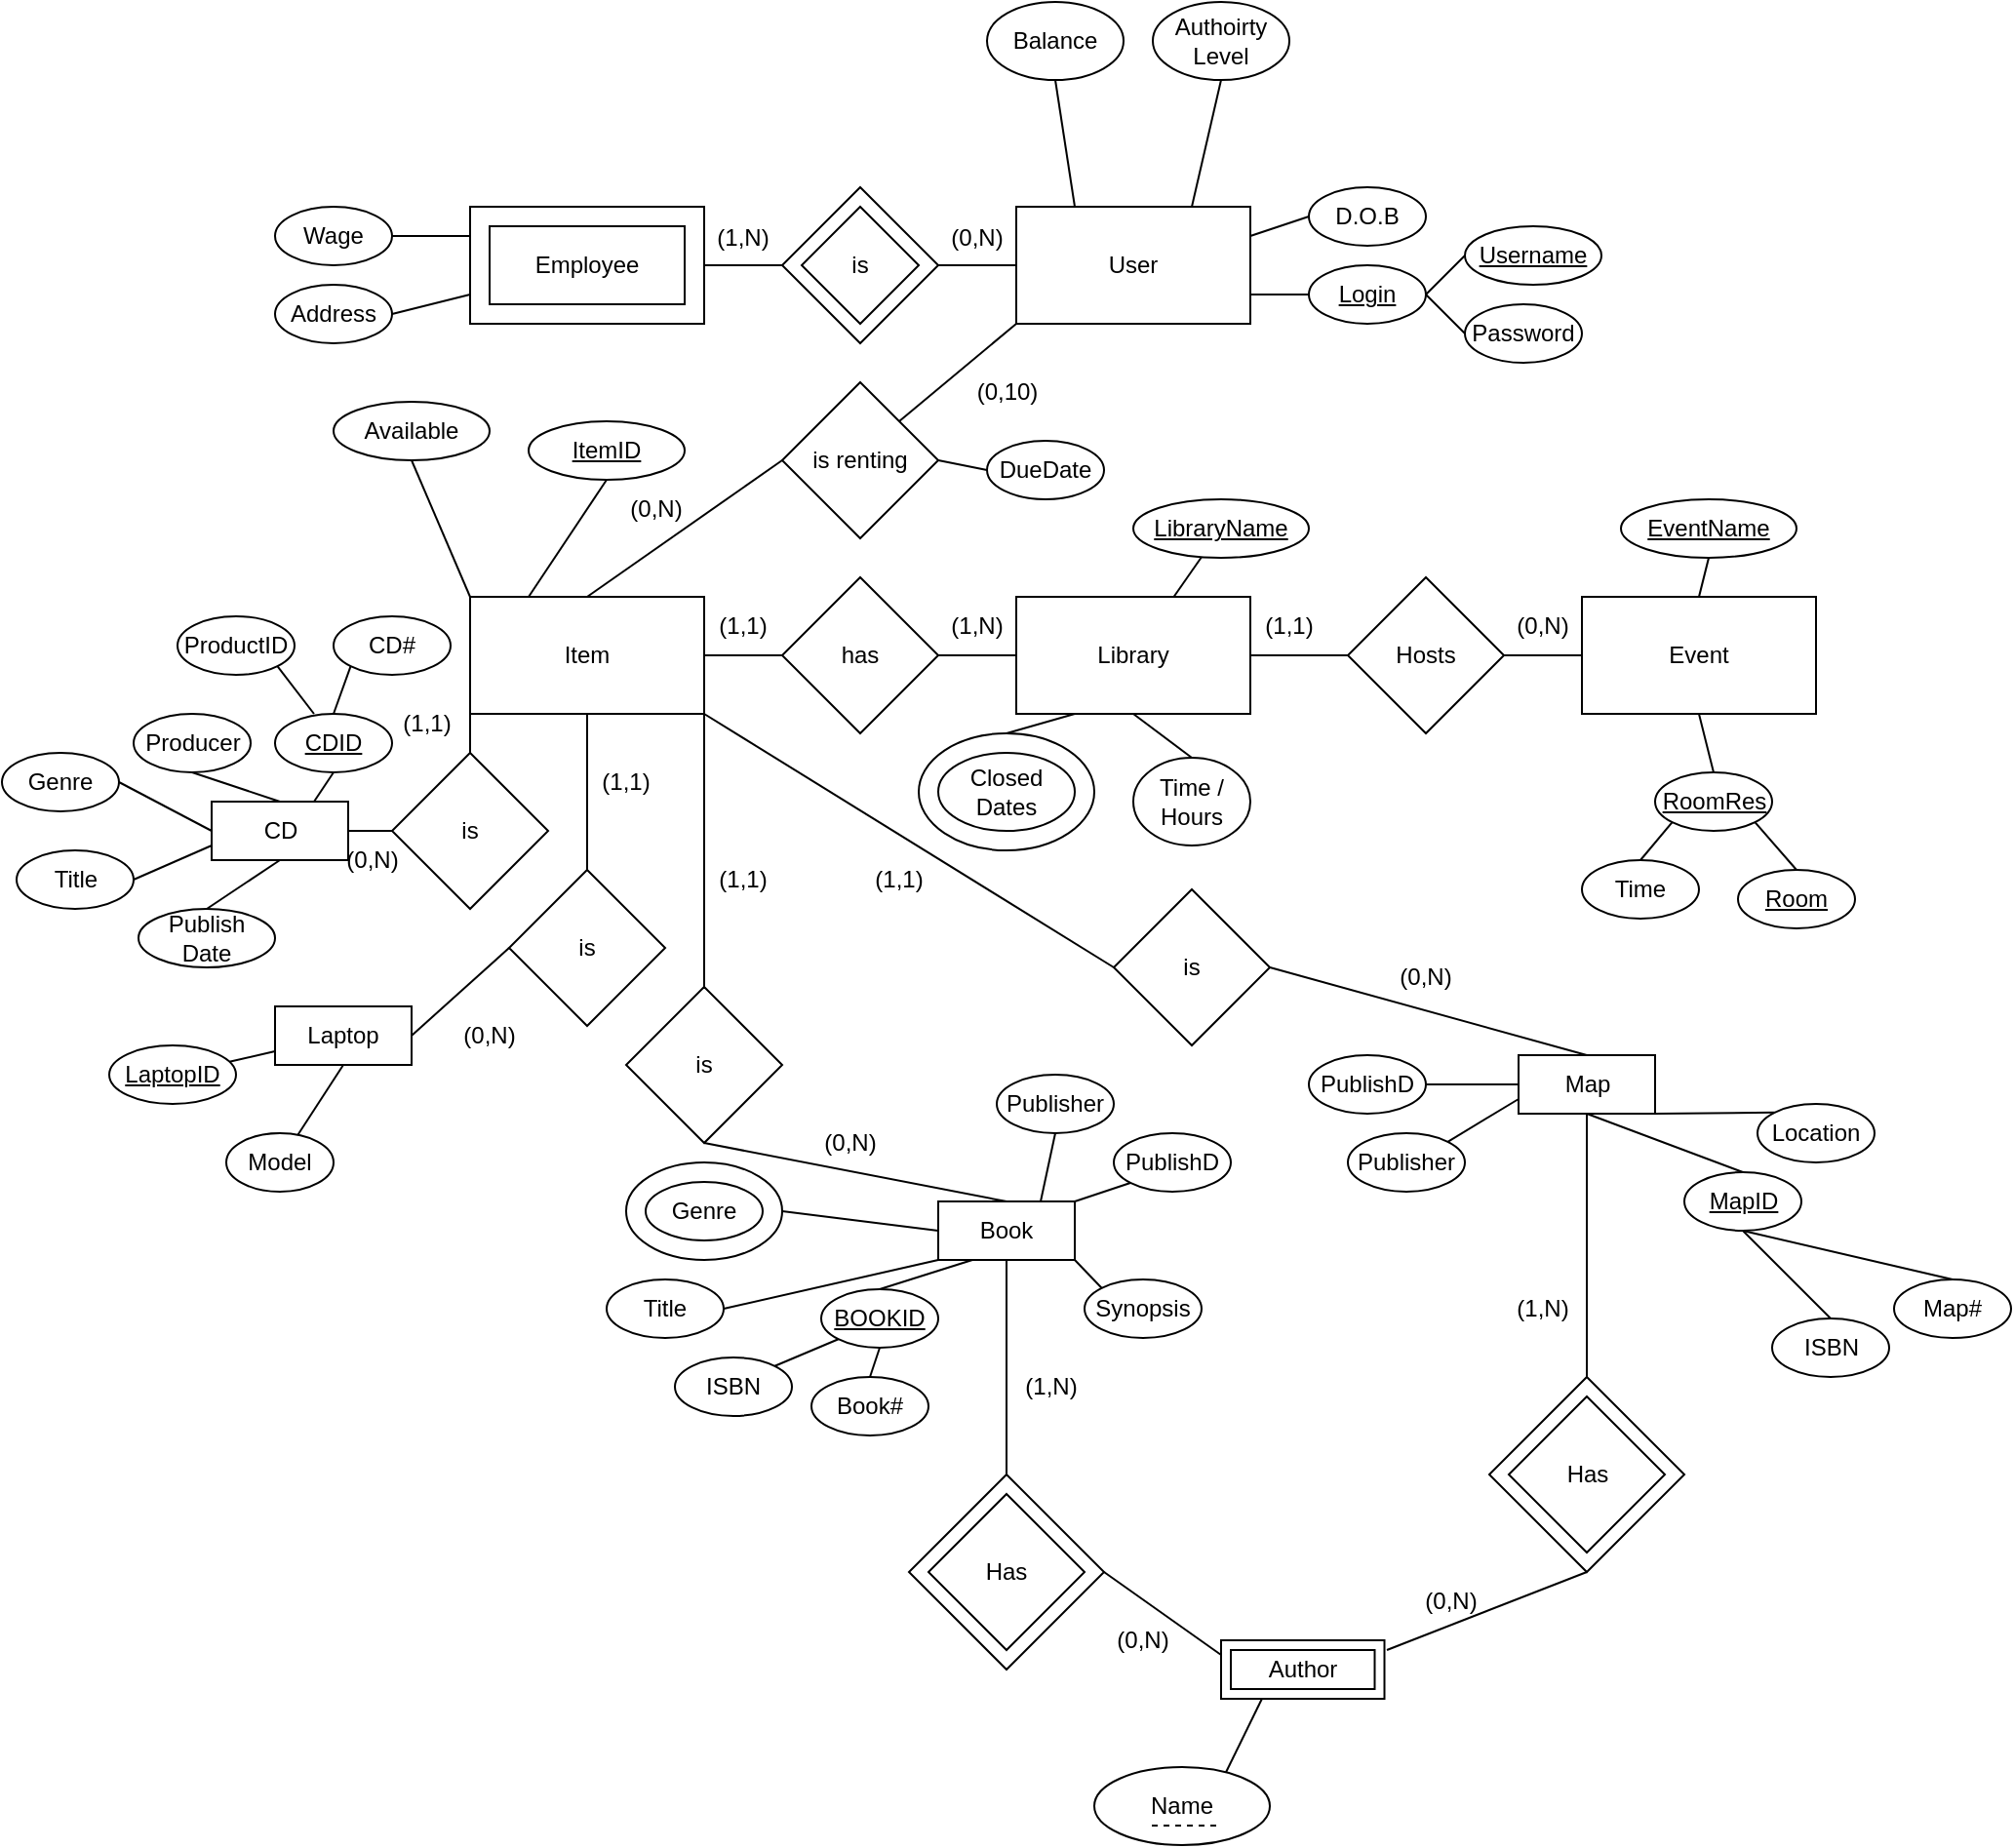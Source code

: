 <mxfile>
    <diagram id="7cVWoikjw2al0mrFs_u3" name="Page-1">
        <mxGraphModel dx="1295" dy="1372" grid="1" gridSize="10" guides="1" tooltips="1" connect="1" arrows="1" fold="1" page="1" pageScale="1" pageWidth="850" pageHeight="1100" math="0" shadow="0">
            <root>
                <mxCell id="0"/>
                <mxCell id="1" parent="0"/>
                <mxCell id="243" value="" style="rhombus;whiteSpace=wrap;html=1;" vertex="1" parent="1">
                    <mxGeometry x="360" y="80" width="80" height="80" as="geometry"/>
                </mxCell>
                <mxCell id="116" value="(0,N)" style="text;html=1;strokeColor=none;fillColor=none;align=center;verticalAlign=middle;whiteSpace=wrap;rounded=0;" parent="1" vertex="1">
                    <mxGeometry x="430" y="91" width="60" height="30" as="geometry"/>
                </mxCell>
                <mxCell id="115" value="(1,N)" style="text;html=1;strokeColor=none;fillColor=none;align=center;verticalAlign=middle;whiteSpace=wrap;rounded=0;" parent="1" vertex="1">
                    <mxGeometry x="310" y="91" width="60" height="30" as="geometry"/>
                </mxCell>
                <mxCell id="231" value="" style="rhombus;whiteSpace=wrap;html=1;" vertex="1" parent="1">
                    <mxGeometry x="722.5" y="690" width="100" height="100" as="geometry"/>
                </mxCell>
                <mxCell id="230" value="" style="rounded=0;whiteSpace=wrap;html=1;" vertex="1" parent="1">
                    <mxGeometry x="585" y="825" width="83.75" height="30" as="geometry"/>
                </mxCell>
                <mxCell id="229" value="" style="rhombus;whiteSpace=wrap;html=1;" vertex="1" parent="1">
                    <mxGeometry x="425" y="740" width="100" height="100" as="geometry"/>
                </mxCell>
                <mxCell id="59" style="edgeStyle=none;html=1;exitX=1;exitY=0.5;exitDx=0;exitDy=0;entryX=0;entryY=0.5;entryDx=0;entryDy=0;endArrow=none;endFill=0;" parent="1" source="2" target="58" edge="1">
                    <mxGeometry relative="1" as="geometry"/>
                </mxCell>
                <mxCell id="2" value="Library" style="rounded=0;whiteSpace=wrap;html=1;" parent="1" vertex="1">
                    <mxGeometry x="480" y="290" width="120" height="60" as="geometry"/>
                </mxCell>
                <mxCell id="49" style="edgeStyle=none;html=1;exitX=1;exitY=0.5;exitDx=0;exitDy=0;entryX=0;entryY=0.5;entryDx=0;entryDy=0;endArrow=none;endFill=0;" parent="1" source="3" target="2" edge="1">
                    <mxGeometry relative="1" as="geometry"/>
                </mxCell>
                <mxCell id="3" value="has" style="rhombus;whiteSpace=wrap;html=1;" parent="1" vertex="1">
                    <mxGeometry x="360" y="280" width="80" height="80" as="geometry"/>
                </mxCell>
                <mxCell id="8" value="Time / Hours" style="ellipse;whiteSpace=wrap;html=1;" parent="1" vertex="1">
                    <mxGeometry x="540" y="372.5" width="60" height="45" as="geometry"/>
                </mxCell>
                <mxCell id="10" value="" style="endArrow=none;html=1;entryX=0.5;entryY=0;entryDx=0;entryDy=0;exitX=0.5;exitY=1;exitDx=0;exitDy=0;" parent="1" source="2" target="8" edge="1">
                    <mxGeometry width="50" height="50" relative="1" as="geometry">
                        <mxPoint x="520" y="360" as="sourcePoint"/>
                        <mxPoint x="480" y="380" as="targetPoint"/>
                    </mxGeometry>
                </mxCell>
                <mxCell id="12" value="" style="rounded=0;whiteSpace=wrap;html=1;" parent="1" vertex="1">
                    <mxGeometry x="200" y="90" width="120" height="60" as="geometry"/>
                </mxCell>
                <mxCell id="14" value="Wage" style="ellipse;whiteSpace=wrap;html=1;" parent="1" vertex="1">
                    <mxGeometry x="100" y="90" width="60" height="30" as="geometry"/>
                </mxCell>
                <mxCell id="16" value="Address" style="ellipse;whiteSpace=wrap;html=1;" parent="1" vertex="1">
                    <mxGeometry x="100" y="130" width="60" height="30" as="geometry"/>
                </mxCell>
                <mxCell id="23" value="" style="endArrow=none;html=1;exitX=1;exitY=0.5;exitDx=0;exitDy=0;entryX=0;entryY=0.75;entryDx=0;entryDy=0;" parent="1" source="16" target="12" edge="1">
                    <mxGeometry width="50" height="50" relative="1" as="geometry">
                        <mxPoint x="50" y="310" as="sourcePoint"/>
                        <mxPoint x="200" y="140" as="targetPoint"/>
                    </mxGeometry>
                </mxCell>
                <mxCell id="24" value="" style="endArrow=none;html=1;exitX=1;exitY=0.5;exitDx=0;exitDy=0;entryX=0;entryY=0.25;entryDx=0;entryDy=0;" parent="1" source="14" target="12" edge="1">
                    <mxGeometry width="50" height="50" relative="1" as="geometry">
                        <mxPoint x="50" y="340" as="sourcePoint"/>
                        <mxPoint x="200" y="105" as="targetPoint"/>
                    </mxGeometry>
                </mxCell>
                <mxCell id="44" style="edgeStyle=none;html=1;exitX=1;exitY=0.5;exitDx=0;exitDy=0;entryX=0;entryY=0.5;entryDx=0;entryDy=0;endArrow=none;endFill=0;" parent="1" source="243" target="29" edge="1">
                    <mxGeometry relative="1" as="geometry"/>
                </mxCell>
                <mxCell id="28" value="is" style="rhombus;whiteSpace=wrap;html=1;" parent="1" vertex="1">
                    <mxGeometry x="370" y="90" width="60" height="60" as="geometry"/>
                </mxCell>
                <mxCell id="141" style="edgeStyle=none;html=1;entryX=1;entryY=0;entryDx=0;entryDy=0;endArrow=none;endFill=0;exitX=0;exitY=1;exitDx=0;exitDy=0;" parent="1" source="29" target="140" edge="1">
                    <mxGeometry relative="1" as="geometry"/>
                </mxCell>
                <mxCell id="29" value="User" style="rounded=0;whiteSpace=wrap;html=1;" parent="1" vertex="1">
                    <mxGeometry x="480" y="90" width="120" height="60" as="geometry"/>
                </mxCell>
                <mxCell id="42" style="edgeStyle=none;html=1;exitX=0;exitY=0.5;exitDx=0;exitDy=0;entryX=1;entryY=0.5;entryDx=0;entryDy=0;endArrow=none;endFill=0;" parent="1" source="31" target="33" edge="1">
                    <mxGeometry relative="1" as="geometry"/>
                </mxCell>
                <mxCell id="31" value="Username" style="ellipse;whiteSpace=wrap;html=1;fontStyle=4" parent="1" vertex="1">
                    <mxGeometry x="710" y="100" width="70" height="30" as="geometry"/>
                </mxCell>
                <mxCell id="33" value="Login" style="ellipse;whiteSpace=wrap;html=1;fontStyle=4" parent="1" vertex="1">
                    <mxGeometry x="630" y="120" width="60" height="30" as="geometry"/>
                </mxCell>
                <mxCell id="41" style="edgeStyle=none;html=1;exitX=0;exitY=0.5;exitDx=0;exitDy=0;entryX=1;entryY=0.5;entryDx=0;entryDy=0;endArrow=none;endFill=0;" parent="1" source="34" target="33" edge="1">
                    <mxGeometry relative="1" as="geometry"/>
                </mxCell>
                <mxCell id="34" value="Password" style="ellipse;whiteSpace=wrap;html=1;fontStyle=0" parent="1" vertex="1">
                    <mxGeometry x="710" y="140" width="60" height="30" as="geometry"/>
                </mxCell>
                <mxCell id="40" style="edgeStyle=none;html=1;exitX=0;exitY=0.5;exitDx=0;exitDy=0;entryX=1;entryY=0.25;entryDx=0;entryDy=0;endArrow=none;endFill=0;" parent="1" source="35" target="29" edge="1">
                    <mxGeometry relative="1" as="geometry"/>
                </mxCell>
                <mxCell id="35" value="D.O.B" style="ellipse;whiteSpace=wrap;html=1;" parent="1" vertex="1">
                    <mxGeometry x="630" y="80" width="60" height="30" as="geometry"/>
                </mxCell>
                <mxCell id="36" value="Authoirty Level" style="ellipse;whiteSpace=wrap;html=1;" parent="1" vertex="1">
                    <mxGeometry x="550" y="-15" width="70" height="40" as="geometry"/>
                </mxCell>
                <mxCell id="38" value="" style="endArrow=none;html=1;entryX=0.5;entryY=1;entryDx=0;entryDy=0;exitX=0.75;exitY=0;exitDx=0;exitDy=0;" parent="1" source="29" target="36" edge="1">
                    <mxGeometry width="50" height="50" relative="1" as="geometry">
                        <mxPoint x="570" y="90" as="sourcePoint"/>
                        <mxPoint x="570" y="210" as="targetPoint"/>
                    </mxGeometry>
                </mxCell>
                <mxCell id="39" value="" style="endArrow=none;html=1;entryX=1;entryY=0.75;entryDx=0;entryDy=0;exitX=0;exitY=0.5;exitDx=0;exitDy=0;" parent="1" source="33" target="29" edge="1">
                    <mxGeometry width="50" height="50" relative="1" as="geometry">
                        <mxPoint x="520" y="100" as="sourcePoint"/>
                        <mxPoint x="510" y="70" as="targetPoint"/>
                    </mxGeometry>
                </mxCell>
                <mxCell id="48" style="edgeStyle=none;html=1;exitX=1;exitY=0.5;exitDx=0;exitDy=0;entryX=0;entryY=0.5;entryDx=0;entryDy=0;endArrow=none;endFill=0;" parent="1" source="45" target="3" edge="1">
                    <mxGeometry relative="1" as="geometry">
                        <Array as="points"/>
                    </mxGeometry>
                </mxCell>
                <mxCell id="123" style="edgeStyle=none;html=1;entryX=0.5;entryY=0;entryDx=0;entryDy=0;endArrow=none;endFill=0;exitX=1;exitY=1;exitDx=0;exitDy=0;" parent="1" source="45" target="121" edge="1">
                    <mxGeometry relative="1" as="geometry">
                        <mxPoint x="300" y="360" as="sourcePoint"/>
                    </mxGeometry>
                </mxCell>
                <mxCell id="45" value="Item" style="rounded=0;whiteSpace=wrap;html=1;" parent="1" vertex="1">
                    <mxGeometry x="200" y="290" width="120" height="60" as="geometry"/>
                </mxCell>
                <mxCell id="46" value="" style="html=1;endArrow=none;endFill=0;entryX=0;entryY=0.5;entryDx=0;entryDy=0;exitX=1;exitY=0.5;exitDx=0;exitDy=0;" parent="1" source="12" target="243" edge="1">
                    <mxGeometry width="100" relative="1" as="geometry">
                        <mxPoint x="250" y="240" as="sourcePoint"/>
                        <mxPoint x="350" y="240" as="targetPoint"/>
                    </mxGeometry>
                </mxCell>
                <mxCell id="205" style="edgeStyle=none;html=1;exitX=0.5;exitY=1;exitDx=0;exitDy=0;entryX=0.5;entryY=0;entryDx=0;entryDy=0;endArrow=none;endFill=0;" edge="1" parent="1" source="50" target="204">
                    <mxGeometry relative="1" as="geometry"/>
                </mxCell>
                <mxCell id="50" value="Event" style="rounded=0;whiteSpace=wrap;html=1;" parent="1" vertex="1">
                    <mxGeometry x="770" y="290" width="120" height="60" as="geometry"/>
                </mxCell>
                <mxCell id="51" value="Time" style="ellipse;whiteSpace=wrap;html=1;" parent="1" vertex="1">
                    <mxGeometry x="770" y="425" width="60" height="30" as="geometry"/>
                </mxCell>
                <mxCell id="53" value="Room" style="ellipse;whiteSpace=wrap;html=1;fontStyle=4" parent="1" vertex="1">
                    <mxGeometry x="850" y="430" width="60" height="30" as="geometry"/>
                </mxCell>
                <mxCell id="60" style="edgeStyle=none;html=1;exitX=1;exitY=0.5;exitDx=0;exitDy=0;entryX=0;entryY=0.5;entryDx=0;entryDy=0;endArrow=none;endFill=0;" parent="1" source="58" target="50" edge="1">
                    <mxGeometry relative="1" as="geometry"/>
                </mxCell>
                <mxCell id="58" value="Hosts" style="rhombus;whiteSpace=wrap;html=1;" parent="1" vertex="1">
                    <mxGeometry x="650" y="280" width="80" height="80" as="geometry"/>
                </mxCell>
                <mxCell id="62" style="edgeStyle=none;html=1;exitX=0.5;exitY=0;exitDx=0;exitDy=0;entryX=0;entryY=1;entryDx=0;entryDy=0;endArrow=none;endFill=0;" parent="1" source="61" target="45" edge="1">
                    <mxGeometry relative="1" as="geometry"/>
                </mxCell>
                <mxCell id="145" style="edgeStyle=none;html=1;entryX=1;entryY=0.5;entryDx=0;entryDy=0;endArrow=none;endFill=0;exitX=0;exitY=0.5;exitDx=0;exitDy=0;" parent="1" source="61" target="66" edge="1">
                    <mxGeometry relative="1" as="geometry">
                        <mxPoint x="210" y="410" as="sourcePoint"/>
                    </mxGeometry>
                </mxCell>
                <mxCell id="61" value="is" style="rhombus;whiteSpace=wrap;html=1;" parent="1" vertex="1">
                    <mxGeometry x="160" y="370" width="80" height="80" as="geometry"/>
                </mxCell>
                <mxCell id="88" style="edgeStyle=none;html=1;exitX=0.75;exitY=0;exitDx=0;exitDy=0;entryX=0.5;entryY=1;entryDx=0;entryDy=0;endArrow=none;endFill=0;" parent="1" source="63" target="87" edge="1">
                    <mxGeometry relative="1" as="geometry"/>
                </mxCell>
                <mxCell id="164" style="edgeStyle=none;html=1;exitX=0;exitY=0.5;exitDx=0;exitDy=0;entryX=1;entryY=0.5;entryDx=0;entryDy=0;endArrow=none;endFill=0;" parent="1" source="63" target="155" edge="1">
                    <mxGeometry relative="1" as="geometry"/>
                </mxCell>
                <mxCell id="168" style="edgeStyle=none;html=1;exitX=0.25;exitY=1;exitDx=0;exitDy=0;entryX=0.5;entryY=0;entryDx=0;entryDy=0;endArrow=none;endFill=0;" parent="1" source="63" target="167" edge="1">
                    <mxGeometry relative="1" as="geometry"/>
                </mxCell>
                <mxCell id="213" style="edgeStyle=none;html=1;endArrow=none;endFill=0;exitX=0.5;exitY=1;exitDx=0;exitDy=0;" edge="1" parent="1" source="63">
                    <mxGeometry relative="1" as="geometry">
                        <mxPoint x="475" y="670" as="sourcePoint"/>
                        <mxPoint x="475" y="740" as="targetPoint"/>
                    </mxGeometry>
                </mxCell>
                <mxCell id="63" value="Book" style="rounded=0;whiteSpace=wrap;html=1;" parent="1" vertex="1">
                    <mxGeometry x="440" y="600" width="70" height="30" as="geometry"/>
                </mxCell>
                <mxCell id="66" value="CD" style="rounded=0;whiteSpace=wrap;html=1;" parent="1" vertex="1">
                    <mxGeometry x="67.5" y="395" width="70" height="30" as="geometry"/>
                </mxCell>
                <mxCell id="216" style="edgeStyle=none;html=1;exitX=0.5;exitY=1;exitDx=0;exitDy=0;entryX=0.5;entryY=0;entryDx=0;entryDy=0;endArrow=none;endFill=0;" edge="1" parent="1" source="67" target="231">
                    <mxGeometry relative="1" as="geometry"/>
                </mxCell>
                <mxCell id="67" value="Map" style="rounded=0;whiteSpace=wrap;html=1;" parent="1" vertex="1">
                    <mxGeometry x="737.5" y="525" width="70" height="30" as="geometry"/>
                </mxCell>
                <mxCell id="68" value="Laptop" style="rounded=0;whiteSpace=wrap;html=1;" parent="1" vertex="1">
                    <mxGeometry x="100" y="500" width="70" height="30" as="geometry"/>
                </mxCell>
                <mxCell id="96" style="edgeStyle=none;html=1;exitX=1;exitY=0.5;exitDx=0;exitDy=0;entryX=0;entryY=1;entryDx=0;entryDy=0;endArrow=none;endFill=0;" parent="1" source="71" target="63" edge="1">
                    <mxGeometry relative="1" as="geometry"/>
                </mxCell>
                <mxCell id="71" value="Title" style="ellipse;whiteSpace=wrap;html=1;" parent="1" vertex="1">
                    <mxGeometry x="270" y="640" width="60" height="30" as="geometry"/>
                </mxCell>
                <mxCell id="78" style="edgeStyle=none;html=1;entryX=1;entryY=0;entryDx=0;entryDy=0;endArrow=none;endFill=0;" parent="1" target="63" edge="1">
                    <mxGeometry relative="1" as="geometry">
                        <mxPoint x="540" y="590" as="sourcePoint"/>
                    </mxGeometry>
                </mxCell>
                <mxCell id="72" value="PublishD" style="ellipse;whiteSpace=wrap;html=1;" parent="1" vertex="1">
                    <mxGeometry x="530" y="565" width="60" height="30" as="geometry"/>
                </mxCell>
                <mxCell id="154" style="edgeStyle=none;html=1;exitX=1;exitY=0.5;exitDx=0;exitDy=0;entryX=0;entryY=0.75;entryDx=0;entryDy=0;endArrow=none;endFill=0;" parent="1" source="74" target="66" edge="1">
                    <mxGeometry relative="1" as="geometry"/>
                </mxCell>
                <mxCell id="74" value="Title" style="ellipse;whiteSpace=wrap;html=1;" parent="1" vertex="1">
                    <mxGeometry x="-32.5" y="420" width="60" height="30" as="geometry"/>
                </mxCell>
                <mxCell id="81" style="edgeStyle=none;html=1;exitX=0.5;exitY=0;exitDx=0;exitDy=0;endArrow=none;endFill=0;entryX=0.5;entryY=1;entryDx=0;entryDy=0;" parent="1" source="77" target="66" edge="1">
                    <mxGeometry relative="1" as="geometry">
                        <mxPoint x="107.5" y="435" as="targetPoint"/>
                    </mxGeometry>
                </mxCell>
                <mxCell id="77" value="Publish Date" style="ellipse;whiteSpace=wrap;html=1;" parent="1" vertex="1">
                    <mxGeometry x="30" y="450" width="70" height="30" as="geometry"/>
                </mxCell>
                <mxCell id="79" value="Book#" style="ellipse;whiteSpace=wrap;html=1;" parent="1" vertex="1">
                    <mxGeometry x="375" y="690" width="60" height="30" as="geometry"/>
                </mxCell>
                <mxCell id="82" style="edgeStyle=none;html=1;exitX=0.5;exitY=1;exitDx=0;exitDy=0;entryX=0.5;entryY=0;entryDx=0;entryDy=0;endArrow=none;endFill=0;" parent="1" source="80" target="66" edge="1">
                    <mxGeometry relative="1" as="geometry"/>
                </mxCell>
                <mxCell id="80" value="Producer" style="ellipse;whiteSpace=wrap;html=1;" parent="1" vertex="1">
                    <mxGeometry x="27.5" y="350" width="60" height="30" as="geometry"/>
                </mxCell>
                <mxCell id="94" style="edgeStyle=none;html=1;exitX=0;exitY=0;exitDx=0;exitDy=0;entryX=1;entryY=1;entryDx=0;entryDy=0;endArrow=none;endFill=0;" parent="1" source="83" target="63" edge="1">
                    <mxGeometry relative="1" as="geometry"/>
                </mxCell>
                <mxCell id="83" value="Synopsis" style="ellipse;whiteSpace=wrap;html=1;" parent="1" vertex="1">
                    <mxGeometry x="515" y="640" width="60" height="30" as="geometry"/>
                </mxCell>
                <mxCell id="85" style="edgeStyle=none;html=1;exitX=1;exitY=0.5;exitDx=0;exitDy=0;entryX=0;entryY=0.5;entryDx=0;entryDy=0;endArrow=none;endFill=0;" parent="1" source="84" target="66" edge="1">
                    <mxGeometry relative="1" as="geometry"/>
                </mxCell>
                <mxCell id="84" value="Genre" style="ellipse;whiteSpace=wrap;html=1;" parent="1" vertex="1">
                    <mxGeometry x="-40" y="370" width="60" height="30" as="geometry"/>
                </mxCell>
                <mxCell id="87" value="Publisher" style="ellipse;whiteSpace=wrap;html=1;" parent="1" vertex="1">
                    <mxGeometry x="470" y="535" width="60" height="30" as="geometry"/>
                </mxCell>
                <mxCell id="101" style="edgeStyle=none;html=1;entryX=0.5;entryY=1;entryDx=0;entryDy=0;endArrow=none;endFill=0;" parent="1" source="92" target="68" edge="1">
                    <mxGeometry relative="1" as="geometry"/>
                </mxCell>
                <mxCell id="92" value="Model" style="ellipse;whiteSpace=wrap;html=1;" parent="1" vertex="1">
                    <mxGeometry x="75" y="565" width="55" height="30" as="geometry"/>
                </mxCell>
                <mxCell id="99" value="ISBN" style="ellipse;whiteSpace=wrap;html=1;" parent="1" vertex="1">
                    <mxGeometry x="305" y="680" width="60" height="30" as="geometry"/>
                </mxCell>
                <mxCell id="103" style="edgeStyle=none;html=1;endArrow=none;endFill=0;" parent="1" source="97" target="68" edge="1">
                    <mxGeometry relative="1" as="geometry"/>
                </mxCell>
                <mxCell id="97" value="&lt;u&gt;LaptopID&lt;/u&gt;" style="ellipse;whiteSpace=wrap;html=1;" parent="1" vertex="1">
                    <mxGeometry x="15" y="520" width="65" height="30" as="geometry"/>
                </mxCell>
                <mxCell id="109" value="" style="ellipse;whiteSpace=wrap;html=1;" parent="1" vertex="1">
                    <mxGeometry x="430" y="360" width="90" height="60" as="geometry"/>
                </mxCell>
                <mxCell id="110" value="Closed Dates" style="ellipse;whiteSpace=wrap;html=1;" parent="1" vertex="1">
                    <mxGeometry x="440" y="370" width="70" height="40" as="geometry"/>
                </mxCell>
                <mxCell id="111" value="" style="endArrow=none;html=1;entryX=0.5;entryY=0;entryDx=0;entryDy=0;exitX=0.25;exitY=1;exitDx=0;exitDy=0;" parent="1" source="2" target="109" edge="1">
                    <mxGeometry width="50" height="50" relative="1" as="geometry">
                        <mxPoint x="430" y="430" as="sourcePoint"/>
                        <mxPoint x="350" y="470" as="targetPoint"/>
                    </mxGeometry>
                </mxCell>
                <mxCell id="195" style="edgeStyle=none;html=1;exitX=0.5;exitY=0;exitDx=0;exitDy=0;endArrow=none;endFill=0;entryX=0.5;entryY=1;entryDx=0;entryDy=0;" edge="1" parent="1" source="114" target="192">
                    <mxGeometry relative="1" as="geometry">
                        <mxPoint x="680" y="680" as="targetPoint"/>
                    </mxGeometry>
                </mxCell>
                <mxCell id="114" value="&lt;span&gt;Map#&lt;/span&gt;" style="ellipse;whiteSpace=wrap;html=1;fontStyle=0" parent="1" vertex="1">
                    <mxGeometry x="930" y="640" width="60" height="30" as="geometry"/>
                </mxCell>
                <mxCell id="120" style="edgeStyle=none;html=1;exitX=0;exitY=0;exitDx=0;exitDy=0;entryX=1;entryY=1;entryDx=0;entryDy=0;endArrow=none;endFill=0;" parent="1" source="119" target="67" edge="1">
                    <mxGeometry relative="1" as="geometry"/>
                </mxCell>
                <mxCell id="119" value="Location" style="ellipse;whiteSpace=wrap;html=1;" parent="1" vertex="1">
                    <mxGeometry x="860" y="550" width="60" height="30" as="geometry"/>
                </mxCell>
                <mxCell id="124" style="edgeStyle=none;html=1;exitX=0.5;exitY=1;exitDx=0;exitDy=0;entryX=0.5;entryY=0;entryDx=0;entryDy=0;endArrow=none;endFill=0;" parent="1" source="121" target="63" edge="1">
                    <mxGeometry relative="1" as="geometry"/>
                </mxCell>
                <mxCell id="121" value="is" style="rhombus;whiteSpace=wrap;html=1;" parent="1" vertex="1">
                    <mxGeometry x="280" y="490" width="80" height="80" as="geometry"/>
                </mxCell>
                <mxCell id="125" value="(1,1)" style="text;html=1;strokeColor=none;fillColor=none;align=center;verticalAlign=middle;whiteSpace=wrap;rounded=0;" parent="1" vertex="1">
                    <mxGeometry x="310" y="290" width="60" height="30" as="geometry"/>
                </mxCell>
                <mxCell id="193" style="edgeStyle=none;html=1;exitX=0.5;exitY=0;exitDx=0;exitDy=0;entryX=0.5;entryY=1;entryDx=0;entryDy=0;endArrow=none;endFill=0;" edge="1" parent="1" source="126" target="192">
                    <mxGeometry relative="1" as="geometry"/>
                </mxCell>
                <mxCell id="126" value="ISBN" style="ellipse;whiteSpace=wrap;html=1;" parent="1" vertex="1">
                    <mxGeometry x="867.5" y="660" width="60" height="30" as="geometry"/>
                </mxCell>
                <mxCell id="127" value="(1,N)" style="text;html=1;strokeColor=none;fillColor=none;align=center;verticalAlign=middle;whiteSpace=wrap;rounded=0;" parent="1" vertex="1">
                    <mxGeometry x="430" y="290" width="60" height="30" as="geometry"/>
                </mxCell>
                <mxCell id="128" value="(1,1)" style="text;html=1;strokeColor=none;fillColor=none;align=center;verticalAlign=middle;whiteSpace=wrap;rounded=0;" parent="1" vertex="1">
                    <mxGeometry x="590" y="290" width="60" height="30" as="geometry"/>
                </mxCell>
                <mxCell id="130" value="(0,N)" style="text;html=1;strokeColor=none;fillColor=none;align=center;verticalAlign=middle;whiteSpace=wrap;rounded=0;" parent="1" vertex="1">
                    <mxGeometry x="720" y="290" width="60" height="30" as="geometry"/>
                </mxCell>
                <mxCell id="132" value="" style="endArrow=none;html=1;entryX=0;entryY=0.75;entryDx=0;entryDy=0;exitX=1;exitY=0;exitDx=0;exitDy=0;" parent="1" source="133" target="67" edge="1">
                    <mxGeometry width="50" height="50" relative="1" as="geometry">
                        <mxPoint x="640" y="555" as="sourcePoint"/>
                        <mxPoint x="737.5" y="557.5" as="targetPoint"/>
                    </mxGeometry>
                </mxCell>
                <mxCell id="133" value="Publisher" style="ellipse;whiteSpace=wrap;html=1;" parent="1" vertex="1">
                    <mxGeometry x="650" y="565" width="60" height="30" as="geometry"/>
                </mxCell>
                <mxCell id="136" value="(0,N)" style="text;html=1;strokeColor=none;fillColor=none;align=center;verticalAlign=middle;whiteSpace=wrap;rounded=0;" parent="1" vertex="1">
                    <mxGeometry x="365" y="555" width="60" height="30" as="geometry"/>
                </mxCell>
                <mxCell id="197" style="edgeStyle=none;html=1;exitX=1;exitY=1;exitDx=0;exitDy=0;entryX=0.333;entryY=0;entryDx=0;entryDy=0;entryPerimeter=0;endArrow=none;endFill=0;" edge="1" parent="1" source="137" target="190">
                    <mxGeometry relative="1" as="geometry"/>
                </mxCell>
                <mxCell id="137" value="ProductID" style="ellipse;whiteSpace=wrap;html=1;" parent="1" vertex="1">
                    <mxGeometry x="50" y="300" width="60" height="30" as="geometry"/>
                </mxCell>
                <mxCell id="139" value="(1,1)" style="text;html=1;strokeColor=none;fillColor=none;align=center;verticalAlign=middle;whiteSpace=wrap;rounded=0;" parent="1" vertex="1">
                    <mxGeometry x="310" y="420" width="60" height="30" as="geometry"/>
                </mxCell>
                <mxCell id="142" style="edgeStyle=none;html=1;exitX=0;exitY=0.5;exitDx=0;exitDy=0;entryX=0.5;entryY=0;entryDx=0;entryDy=0;endArrow=none;endFill=0;" parent="1" source="140" target="45" edge="1">
                    <mxGeometry relative="1" as="geometry"/>
                </mxCell>
                <mxCell id="140" value="is renting" style="rhombus;whiteSpace=wrap;html=1;" parent="1" vertex="1">
                    <mxGeometry x="360" y="180" width="80" height="80" as="geometry"/>
                </mxCell>
                <mxCell id="143" value="(0,10)" style="text;html=1;align=center;verticalAlign=middle;resizable=0;points=[];autosize=1;strokeColor=none;fillColor=none;" parent="1" vertex="1">
                    <mxGeometry x="450" y="170" width="50" height="30" as="geometry"/>
                </mxCell>
                <mxCell id="146" style="edgeStyle=none;html=1;exitX=0;exitY=0.5;exitDx=0;exitDy=0;entryX=1;entryY=0.5;entryDx=0;entryDy=0;endArrow=none;endFill=0;" parent="1" source="144" target="140" edge="1">
                    <mxGeometry relative="1" as="geometry"/>
                </mxCell>
                <mxCell id="144" value="DueDate" style="ellipse;whiteSpace=wrap;html=1;" parent="1" vertex="1">
                    <mxGeometry x="465" y="210" width="60" height="30" as="geometry"/>
                </mxCell>
                <mxCell id="147" value="" style="endArrow=none;html=1;entryX=0;entryY=0.5;entryDx=0;entryDy=0;exitX=1;exitY=0.5;exitDx=0;exitDy=0;" parent="1" source="148" target="67" edge="1">
                    <mxGeometry width="50" height="50" relative="1" as="geometry">
                        <mxPoint x="630" y="575" as="sourcePoint"/>
                        <mxPoint x="667.5" y="555" as="targetPoint"/>
                    </mxGeometry>
                </mxCell>
                <mxCell id="148" value="PublishD" style="ellipse;whiteSpace=wrap;html=1;" parent="1" vertex="1">
                    <mxGeometry x="630" y="525" width="60" height="30" as="geometry"/>
                </mxCell>
                <mxCell id="149" value="(0,N)" style="text;html=1;align=center;verticalAlign=middle;resizable=0;points=[];autosize=1;strokeColor=none;fillColor=none;" parent="1" vertex="1">
                    <mxGeometry x="270" y="230" width="50" height="30" as="geometry"/>
                </mxCell>
                <mxCell id="155" value="" style="ellipse;whiteSpace=wrap;html=1;" parent="1" vertex="1">
                    <mxGeometry x="280" y="580" width="80" height="50" as="geometry"/>
                </mxCell>
                <mxCell id="156" value="Genre" style="ellipse;whiteSpace=wrap;html=1;" parent="1" vertex="1">
                    <mxGeometry x="290" y="590" width="60" height="30" as="geometry"/>
                </mxCell>
                <mxCell id="158" style="edgeStyle=none;html=1;exitX=0;exitY=0.5;exitDx=0;exitDy=0;entryX=1;entryY=0.5;entryDx=0;entryDy=0;endArrow=none;endFill=0;" parent="1" source="157" target="68" edge="1">
                    <mxGeometry relative="1" as="geometry"/>
                </mxCell>
                <mxCell id="157" value="is" style="rhombus;whiteSpace=wrap;html=1;" parent="1" vertex="1">
                    <mxGeometry x="220" y="430" width="80" height="80" as="geometry"/>
                </mxCell>
                <mxCell id="159" style="edgeStyle=none;html=1;exitX=0.5;exitY=0;exitDx=0;exitDy=0;entryX=0.5;entryY=1;entryDx=0;entryDy=0;endArrow=none;endFill=0;" parent="1" source="157" target="45" edge="1">
                    <mxGeometry relative="1" as="geometry"/>
                </mxCell>
                <mxCell id="163" style="edgeStyle=none;html=1;exitX=1;exitY=0.5;exitDx=0;exitDy=0;endArrow=none;endFill=0;entryX=0.5;entryY=0;entryDx=0;entryDy=0;" parent="1" source="162" target="67" edge="1">
                    <mxGeometry relative="1" as="geometry">
                        <mxPoint x="770" y="510" as="targetPoint"/>
                    </mxGeometry>
                </mxCell>
                <mxCell id="166" style="edgeStyle=none;html=1;exitX=0;exitY=0.5;exitDx=0;exitDy=0;entryX=1;entryY=1;entryDx=0;entryDy=0;endArrow=none;endFill=0;" parent="1" source="162" target="45" edge="1">
                    <mxGeometry relative="1" as="geometry"/>
                </mxCell>
                <mxCell id="162" value="is" style="rhombus;whiteSpace=wrap;html=1;" parent="1" vertex="1">
                    <mxGeometry x="530" y="440" width="80" height="80" as="geometry"/>
                </mxCell>
                <mxCell id="169" style="edgeStyle=none;html=1;exitX=0;exitY=1;exitDx=0;exitDy=0;entryX=1;entryY=0;entryDx=0;entryDy=0;endArrow=none;endFill=0;" parent="1" source="167" target="99" edge="1">
                    <mxGeometry relative="1" as="geometry"/>
                </mxCell>
                <mxCell id="171" style="edgeStyle=none;html=1;exitX=0.5;exitY=1;exitDx=0;exitDy=0;entryX=0.5;entryY=0;entryDx=0;entryDy=0;endArrow=none;endFill=0;" parent="1" source="167" target="79" edge="1">
                    <mxGeometry relative="1" as="geometry"/>
                </mxCell>
                <mxCell id="167" value="&lt;u&gt;BOOKID&lt;/u&gt;" style="ellipse;whiteSpace=wrap;html=1;" parent="1" vertex="1">
                    <mxGeometry x="380" y="645" width="60" height="30" as="geometry"/>
                </mxCell>
                <mxCell id="173" value="(1,1)" style="text;html=1;strokeColor=none;fillColor=none;align=center;verticalAlign=middle;whiteSpace=wrap;rounded=0;" parent="1" vertex="1">
                    <mxGeometry x="250" y="370" width="60" height="30" as="geometry"/>
                </mxCell>
                <mxCell id="175" value="(1,1)" style="text;html=1;strokeColor=none;fillColor=none;align=center;verticalAlign=middle;whiteSpace=wrap;rounded=0;" parent="1" vertex="1">
                    <mxGeometry x="147.5" y="340" width="60" height="30" as="geometry"/>
                </mxCell>
                <mxCell id="178" value="(1,1)" style="text;html=1;strokeColor=none;fillColor=none;align=center;verticalAlign=middle;whiteSpace=wrap;rounded=0;" parent="1" vertex="1">
                    <mxGeometry x="390" y="420" width="60" height="30" as="geometry"/>
                </mxCell>
                <mxCell id="181" value="(0,N)" style="text;html=1;strokeColor=none;fillColor=none;align=center;verticalAlign=middle;whiteSpace=wrap;rounded=0;" parent="1" vertex="1">
                    <mxGeometry x="180" y="500" width="60" height="30" as="geometry"/>
                </mxCell>
                <mxCell id="182" value="(0,N)" style="text;html=1;strokeColor=none;fillColor=none;align=center;verticalAlign=middle;whiteSpace=wrap;rounded=0;" parent="1" vertex="1">
                    <mxGeometry x="120" y="410" width="60" height="30" as="geometry"/>
                </mxCell>
                <mxCell id="183" value="(0,N)" style="text;html=1;strokeColor=none;fillColor=none;align=center;verticalAlign=middle;whiteSpace=wrap;rounded=0;" parent="1" vertex="1">
                    <mxGeometry x="660" y="470" width="60" height="30" as="geometry"/>
                </mxCell>
                <mxCell id="189" style="edgeStyle=none;html=1;endArrow=none;endFill=0;" edge="1" parent="1" source="187" target="2">
                    <mxGeometry relative="1" as="geometry"/>
                </mxCell>
                <mxCell id="187" value="&lt;u&gt;LibraryName&lt;/u&gt;" style="ellipse;whiteSpace=wrap;html=1;" vertex="1" parent="1">
                    <mxGeometry x="540" y="240" width="90" height="30" as="geometry"/>
                </mxCell>
                <mxCell id="198" style="edgeStyle=none;html=1;exitX=0.5;exitY=1;exitDx=0;exitDy=0;entryX=0.75;entryY=0;entryDx=0;entryDy=0;endArrow=none;endFill=0;" edge="1" parent="1" source="190" target="66">
                    <mxGeometry relative="1" as="geometry"/>
                </mxCell>
                <mxCell id="190" value="&lt;u&gt;CDID&lt;/u&gt;" style="ellipse;whiteSpace=wrap;html=1;" vertex="1" parent="1">
                    <mxGeometry x="100" y="350" width="60" height="30" as="geometry"/>
                </mxCell>
                <mxCell id="194" style="edgeStyle=none;html=1;exitX=0;exitY=1;exitDx=0;exitDy=0;entryX=0.5;entryY=0;entryDx=0;entryDy=0;endArrow=none;endFill=0;" edge="1" parent="1" source="191" target="190">
                    <mxGeometry relative="1" as="geometry"/>
                </mxCell>
                <mxCell id="191" value="CD#" style="ellipse;whiteSpace=wrap;html=1;" vertex="1" parent="1">
                    <mxGeometry x="130" y="300" width="60" height="30" as="geometry"/>
                </mxCell>
                <mxCell id="196" style="edgeStyle=none;html=1;exitX=0.5;exitY=0;exitDx=0;exitDy=0;endArrow=none;endFill=0;entryX=0.5;entryY=1;entryDx=0;entryDy=0;" edge="1" parent="1" source="192" target="67">
                    <mxGeometry relative="1" as="geometry">
                        <mxPoint x="773" y="560" as="targetPoint"/>
                    </mxGeometry>
                </mxCell>
                <mxCell id="192" value="&lt;u&gt;MapID&lt;/u&gt;" style="ellipse;whiteSpace=wrap;html=1;" vertex="1" parent="1">
                    <mxGeometry x="822.5" y="585" width="60" height="30" as="geometry"/>
                </mxCell>
                <mxCell id="202" style="edgeStyle=none;html=1;exitX=0.5;exitY=1;exitDx=0;exitDy=0;entryX=0.5;entryY=0;entryDx=0;entryDy=0;endArrow=none;endFill=0;" edge="1" parent="1" source="200" target="50">
                    <mxGeometry relative="1" as="geometry"/>
                </mxCell>
                <mxCell id="200" value="&lt;span&gt;&lt;u&gt;EventName&lt;/u&gt;&lt;/span&gt;" style="ellipse;whiteSpace=wrap;html=1;fontStyle=0" vertex="1" parent="1">
                    <mxGeometry x="790" y="240" width="90" height="30" as="geometry"/>
                </mxCell>
                <mxCell id="207" style="edgeStyle=none;html=1;exitX=1;exitY=1;exitDx=0;exitDy=0;entryX=0.5;entryY=0;entryDx=0;entryDy=0;endArrow=none;endFill=0;" edge="1" parent="1" source="204" target="53">
                    <mxGeometry relative="1" as="geometry"/>
                </mxCell>
                <mxCell id="209" style="edgeStyle=none;html=1;exitX=0;exitY=1;exitDx=0;exitDy=0;entryX=0.5;entryY=0;entryDx=0;entryDy=0;endArrow=none;endFill=0;" edge="1" parent="1" source="204" target="51">
                    <mxGeometry relative="1" as="geometry"/>
                </mxCell>
                <mxCell id="204" value="RoomRes" style="ellipse;whiteSpace=wrap;html=1;fontStyle=4" vertex="1" parent="1">
                    <mxGeometry x="807.5" y="380" width="60" height="30" as="geometry"/>
                </mxCell>
                <mxCell id="220" style="edgeStyle=none;html=1;entryX=0.747;entryY=0.082;entryDx=0;entryDy=0;entryPerimeter=0;endArrow=none;endFill=0;exitX=0.25;exitY=1;exitDx=0;exitDy=0;" edge="1" parent="1" source="230" target="219">
                    <mxGeometry relative="1" as="geometry">
                        <mxPoint x="610" y="860" as="sourcePoint"/>
                    </mxGeometry>
                </mxCell>
                <mxCell id="210" value="Author" style="rounded=0;whiteSpace=wrap;html=1;" vertex="1" parent="1">
                    <mxGeometry x="590" y="830" width="73.75" height="20" as="geometry"/>
                </mxCell>
                <mxCell id="215" style="edgeStyle=none;html=1;exitX=1;exitY=0.5;exitDx=0;exitDy=0;endArrow=none;endFill=0;entryX=0;entryY=0.25;entryDx=0;entryDy=0;" edge="1" parent="1" source="229" target="230">
                    <mxGeometry relative="1" as="geometry">
                        <mxPoint x="580" y="830" as="targetPoint"/>
                    </mxGeometry>
                </mxCell>
                <mxCell id="211" value="Has" style="rhombus;whiteSpace=wrap;html=1;" vertex="1" parent="1">
                    <mxGeometry x="435" y="750" width="80" height="80" as="geometry"/>
                </mxCell>
                <mxCell id="217" style="edgeStyle=none;html=1;exitX=0.5;exitY=1;exitDx=0;exitDy=0;endArrow=none;endFill=0;" edge="1" parent="1" source="231">
                    <mxGeometry relative="1" as="geometry">
                        <mxPoint x="670" y="830" as="targetPoint"/>
                    </mxGeometry>
                </mxCell>
                <mxCell id="212" value="Has" style="rhombus;whiteSpace=wrap;html=1;" vertex="1" parent="1">
                    <mxGeometry x="732.5" y="700" width="80" height="80" as="geometry"/>
                </mxCell>
                <mxCell id="219" value="Name" style="ellipse;whiteSpace=wrap;html=1;" vertex="1" parent="1">
                    <mxGeometry x="520" y="890" width="90" height="40" as="geometry"/>
                </mxCell>
                <mxCell id="222" value="(1,N)" style="text;html=1;strokeColor=none;fillColor=none;align=center;verticalAlign=middle;whiteSpace=wrap;rounded=0;" vertex="1" parent="1">
                    <mxGeometry x="720" y="640" width="60" height="30" as="geometry"/>
                </mxCell>
                <mxCell id="225" value="(1,N)" style="text;html=1;strokeColor=none;fillColor=none;align=center;verticalAlign=middle;whiteSpace=wrap;rounded=0;" vertex="1" parent="1">
                    <mxGeometry x="468" y="680" width="60" height="30" as="geometry"/>
                </mxCell>
                <mxCell id="227" value="(0,N)" style="text;html=1;strokeColor=none;fillColor=none;align=center;verticalAlign=middle;whiteSpace=wrap;rounded=0;" vertex="1" parent="1">
                    <mxGeometry x="515" y="810" width="60" height="30" as="geometry"/>
                </mxCell>
                <mxCell id="228" value="(0,N)" style="text;html=1;strokeColor=none;fillColor=none;align=center;verticalAlign=middle;whiteSpace=wrap;rounded=0;" vertex="1" parent="1">
                    <mxGeometry x="672.5" y="790" width="60" height="30" as="geometry"/>
                </mxCell>
                <mxCell id="233" style="edgeStyle=none;html=1;exitX=0.5;exitY=1;exitDx=0;exitDy=0;entryX=0.25;entryY=0;entryDx=0;entryDy=0;endArrow=none;endFill=0;" edge="1" parent="1" source="232" target="29">
                    <mxGeometry relative="1" as="geometry"/>
                </mxCell>
                <mxCell id="232" value="Balance" style="ellipse;whiteSpace=wrap;html=1;" vertex="1" parent="1">
                    <mxGeometry x="465" y="-15" width="70" height="40" as="geometry"/>
                </mxCell>
                <mxCell id="237" style="edgeStyle=none;html=1;exitX=0.5;exitY=1;exitDx=0;exitDy=0;entryX=0.25;entryY=0;entryDx=0;entryDy=0;endArrow=none;endFill=0;" edge="1" parent="1" source="236" target="45">
                    <mxGeometry relative="1" as="geometry"/>
                </mxCell>
                <mxCell id="236" value="ItemID" style="ellipse;whiteSpace=wrap;html=1;fontStyle=4" vertex="1" parent="1">
                    <mxGeometry x="230" y="200" width="80" height="30" as="geometry"/>
                </mxCell>
                <mxCell id="238" style="edgeStyle=none;html=1;endArrow=none;endFill=0;dashed=1;" edge="1" parent="1">
                    <mxGeometry relative="1" as="geometry">
                        <mxPoint x="582.5" y="920" as="sourcePoint"/>
                        <mxPoint x="547.5" y="920" as="targetPoint"/>
                    </mxGeometry>
                </mxCell>
                <mxCell id="239" value="Employee" style="rounded=0;whiteSpace=wrap;html=1;" vertex="1" parent="1">
                    <mxGeometry x="210" y="100" width="100" height="40" as="geometry"/>
                </mxCell>
                <mxCell id="240" value="Available" style="ellipse;whiteSpace=wrap;html=1;fontStyle=0" vertex="1" parent="1">
                    <mxGeometry x="130" y="190" width="80" height="30" as="geometry"/>
                </mxCell>
                <mxCell id="241" style="edgeStyle=none;html=1;exitX=0.5;exitY=1;exitDx=0;exitDy=0;entryX=0;entryY=0;entryDx=0;entryDy=0;endArrow=none;endFill=0;" edge="1" parent="1" source="240" target="45">
                    <mxGeometry relative="1" as="geometry">
                        <mxPoint x="187.5" y="215" as="sourcePoint"/>
                        <mxPoint x="147.5" y="275" as="targetPoint"/>
                    </mxGeometry>
                </mxCell>
            </root>
        </mxGraphModel>
    </diagram>
</mxfile>